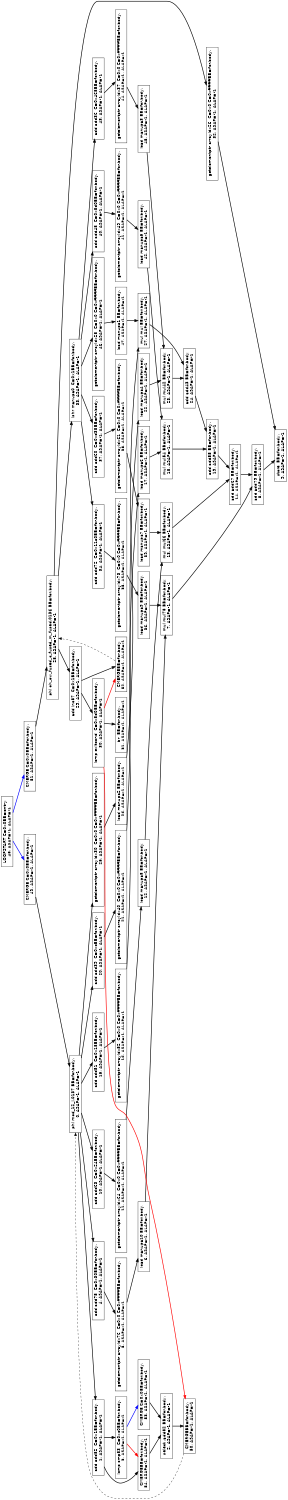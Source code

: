 digraph Region_18 {
	graph [ nslimit = "1000.0",
	orientation = landscape,
		center = true,
	page = "8.5,11",
	compound=true,
	size = "10,7.5" ] ;
"Op_48" [ fontname = "Helvetica" shape = box, label = " LOOPSTART C=0x0BB=entry,
48, ASAP=-1, ALAP=-1"]
"Op_0" [ fontname = "Helvetica" shape = box, label = " phi mod_12_i.0137 BB=for.body,
0, ASAP=-1, ALAP=-1"]
"Op_1" [ fontname = "Helvetica" shape = box, label = " add add82  C=0x1BB=for.body,
1, ASAP=-1, ALAP=-1"]
"Op_2" [ fontname = "Helvetica" shape = box, label = " select .add82 BB=for.body,
2, ASAP=-1, ALAP=-1"]
"Op_3" [ fontname = "Helvetica" shape = box, label = " icmp cmp83  C=0xc0BB=for.body,
3, ASAP=-1, ALAP=-1"]
"Op_4" [ fontname = "Helvetica" shape = box, label = " add add75  C=0x30BB=for.body,
4, ASAP=-1, ALAP=-1"]
"Op_5" [ fontname = "Helvetica" shape = box, label = " getelementptr arrayidx76  C=0x0 C=0xffffffffBB=for.body,
5, ASAP=-1, ALAP=-1"]
"Op_6" [ fontname = "Helvetica" shape = box, label = " load manupa10 BB=for.body,
6, ASAP=-1, ALAP=-1"]
"Op_7" [ fontname = "Helvetica" shape = box, label = " mul mul78 BB=for.body,
7, ASAP=-1, ALAP=-1"]
"Op_8" [ fontname = "Helvetica" shape = box, label = " add add79 BB=for.body,
8, ASAP=-1, ALAP=-1"]
"Op_9" [ fontname = "Helvetica" shape = box, label = " store  BB=for.body,
9, ASAP=-1, ALAP=-1"]
"Op_10" [ fontname = "Helvetica" shape = box, label = " add add63  C=0x24BB=for.body,
10, ASAP=-1, ALAP=-1"]
"Op_11" [ fontname = "Helvetica" shape = box, label = " getelementptr arrayidx64  C=0x0 C=0xffffffffBB=for.body,
11, ASAP=-1, ALAP=-1"]
"Op_12" [ fontname = "Helvetica" shape = box, label = " load manupa8 BB=for.body,
12, ASAP=-1, ALAP=-1"]
"Op_13" [ fontname = "Helvetica" shape = box, label = " mul mul66 BB=for.body,
13, ASAP=-1, ALAP=-1"]
"Op_14" [ fontname = "Helvetica" shape = box, label = " add add67 BB=for.body,
14, ASAP=-1, ALAP=-1"]
"Op_15" [ fontname = "Helvetica" shape = box, label = " add add51  C=0x18BB=for.body,
15, ASAP=-1, ALAP=-1"]
"Op_16" [ fontname = "Helvetica" shape = box, label = " getelementptr arrayidx52  C=0x0 C=0xffffffffBB=for.body,
16, ASAP=-1, ALAP=-1"]
"Op_17" [ fontname = "Helvetica" shape = box, label = " load manupa6 BB=for.body,
17, ASAP=-1, ALAP=-1"]
"Op_18" [ fontname = "Helvetica" shape = box, label = " mul mul54 BB=for.body,
18, ASAP=-1, ALAP=-1"]
"Op_19" [ fontname = "Helvetica" shape = box, label = " add add55 BB=for.body,
19, ASAP=-1, ALAP=-1"]
"Op_32" [ fontname = "Helvetica" shape = box, label = " getelementptr arrayidx26  C=0x0 C=0xffffffffBB=for.body,
32, ASAP=-1, ALAP=-1"]
"Op_20" [ fontname = "Helvetica" shape = box, label = " add add39  C=0xcBB=for.body,
20, ASAP=-1, ALAP=-1"]
"Op_21" [ fontname = "Helvetica" shape = box, label = " getelementptr arrayidx40  C=0x0 C=0xffffffffBB=for.body,
21, ASAP=-1, ALAP=-1"]
"Op_22" [ fontname = "Helvetica" shape = box, label = " load manupa4 BB=for.body,
22, ASAP=-1, ALAP=-1"]
"Op_23" [ fontname = "Helvetica" shape = box, label = " mul mul42 BB=for.body,
23, ASAP=-1, ALAP=-1"]
"Op_24" [ fontname = "Helvetica" shape = box, label = " add add43 BB=for.body,
24, ASAP=-1, ALAP=-1"]
"Op_25" [ fontname = "Helvetica" shape = box, label = " getelementptr arrayidx30  C=0x0 C=0xffffffffBB=for.body,
25, ASAP=-1, ALAP=-1"]
"Op_26" [ fontname = "Helvetica" shape = box, label = " load manupa2 BB=for.body,
26, ASAP=-1, ALAP=-1"]
"Op_27" [ fontname = "Helvetica" shape = box, label = " mul mul BB=for.body,
27, ASAP=-1, ALAP=-1"]
"Op_28" [ fontname = "Helvetica" shape = box, label = " phi oh_ow_fused_c_fused_m_fused.0136 BB=for.body,
28, ASAP=-1, ALAP=-1"]
"Op_29" [ fontname = "Helvetica" shape = box, label = " add inc87  C=0x1BB=for.body,
29, ASAP=-1, ALAP=-1"]
"Op_30" [ fontname = "Helvetica" shape = box, label = " icmp exitcond  C=0x8d0BB=for.body,
30, ASAP=-1, ALAP=-1"]
"Op_31" [ fontname = "Helvetica" shape = box, label = " br  BB=for.body,
31, ASAP=-1, ALAP=-1"]
"Op_53" [ fontname = "Helvetica" shape = box, label = " CMERGE C=0x0BB=for.body,
53, ASAP=-1, ALAP=-1"]
"Op_33" [ fontname = "Helvetica" shape = box, label = " lshr manupa0  C=0x1BB=for.body,
33, ASAP=-1, ALAP=-1"]
"Op_34" [ fontname = "Helvetica" shape = box, label = " add add72  C=0x11a0BB=for.body,
34, ASAP=-1, ALAP=-1"]
"Op_35" [ fontname = "Helvetica" shape = box, label = " getelementptr arrayidx73  C=0x0 C=0xffffffffBB=for.body,
35, ASAP=-1, ALAP=-1"]
"Op_36" [ fontname = "Helvetica" shape = box, label = " load manupa9 BB=for.body,
36, ASAP=-1, ALAP=-1"]
"Op_37" [ fontname = "Helvetica" shape = box, label = " add add60  C=0xd38BB=for.body,
37, ASAP=-1, ALAP=-1"]
"Op_38" [ fontname = "Helvetica" shape = box, label = " getelementptr arrayidx61  C=0x0 C=0xffffffffBB=for.body,
38, ASAP=-1, ALAP=-1"]
"Op_39" [ fontname = "Helvetica" shape = box, label = " load manupa7 BB=for.body,
39, ASAP=-1, ALAP=-1"]
"Op_40" [ fontname = "Helvetica" shape = box, label = " add add48  C=0x8d0BB=for.body,
40, ASAP=-1, ALAP=-1"]
"Op_41" [ fontname = "Helvetica" shape = box, label = " getelementptr arrayidx49  C=0x0 C=0xffffffffBB=for.body,
41, ASAP=-1, ALAP=-1"]
"Op_42" [ fontname = "Helvetica" shape = box, label = " load manupa5 BB=for.body,
42, ASAP=-1, ALAP=-1"]
"Op_43" [ fontname = "Helvetica" shape = box, label = " add add36  C=0x468BB=for.body,
43, ASAP=-1, ALAP=-1"]
"Op_44" [ fontname = "Helvetica" shape = box, label = " getelementptr arrayidx37  C=0x0 C=0xffffffffBB=for.body,
44, ASAP=-1, ALAP=-1"]
"Op_45" [ fontname = "Helvetica" shape = box, label = " load manupa3 BB=for.body,
45, ASAP=-1, ALAP=-1"]
"Op_46" [ fontname = "Helvetica" shape = box, label = " getelementptr arrayidx28  C=0x0 C=0xffffffffBB=for.body,
46, ASAP=-1, ALAP=-1"]
"Op_47" [ fontname = "Helvetica" shape = box, label = " load manupa1 BB=for.body,
47, ASAP=-1, ALAP=-1"]
"Op_49" [ fontname = "Helvetica" shape = box, label = " CMERGE C=0x0BB=for.body,
49, ASAP=-1, ALAP=-1"]
"Op_50" [ fontname = "Helvetica" shape = box, label = " CMERGEBB=for.body,
50, ASAP=-1, ALAP=-1"]
"Op_51" [ fontname = "Helvetica" shape = box, label = " CMERGE C=0x0BB=for.body,
51, ASAP=-1, ALAP=-1"]
"Op_52" [ fontname = "Helvetica" shape = box, label = " CMERGEBB=for.body,
52, ASAP=-1, ALAP=-1"]
"Op_54" [ fontname = "Helvetica" shape = box, label = " CMERGEBB=for.body,
54, ASAP=-1, ALAP=-1"]
"Op_0" -> "Op_1" [style = bold, color = black];
"Op_0" -> "Op_4" [style = bold, color = black];
"Op_0" -> "Op_10" [style = bold, color = black];
"Op_0" -> "Op_15" [style = bold, color = black];
"Op_0" -> "Op_20" [style = bold, color = black];
"Op_0" -> "Op_25" [style = bold, color = black];
"Op_1" -> "Op_3" [style = bold, color = black];
"Op_1" -> "Op_54" [style = bold, color = black];
"Op_2" -> "Op_50" [style = bold, color = black];
"Op_3" -> "Op_53" [style = bold, color = blue];
"Op_3" -> "Op_54" [style = bold, color = red];
"Op_4" -> "Op_5" [style = bold, color = black];
"Op_5" -> "Op_6" [style = bold, color = black];
"Op_6" -> "Op_7" [style = bold, color = black];
"Op_7" -> "Op_8" [style = bold, color = black];
"Op_8" -> "Op_9" [style = bold, color = black];
"Op_10" -> "Op_11" [style = bold, color = black];
"Op_11" -> "Op_12" [style = bold, color = black];
"Op_12" -> "Op_13" [style = bold, color = black];
"Op_13" -> "Op_14" [style = bold, color = black];
"Op_14" -> "Op_8" [style = bold, color = black];
"Op_15" -> "Op_16" [style = bold, color = black];
"Op_16" -> "Op_17" [style = bold, color = black];
"Op_17" -> "Op_18" [style = bold, color = black];
"Op_18" -> "Op_19" [style = bold, color = black];
"Op_19" -> "Op_14" [style = bold, color = black];
"Op_20" -> "Op_21" [style = bold, color = black];
"Op_21" -> "Op_22" [style = bold, color = black];
"Op_22" -> "Op_23" [style = bold, color = black];
"Op_23" -> "Op_24" [style = bold, color = black];
"Op_24" -> "Op_19" [style = bold, color = black];
"Op_25" -> "Op_26" [style = bold, color = black];
"Op_26" -> "Op_27" [style = bold, color = black];
"Op_27" -> "Op_24" [style = bold, color = black];
"Op_28" -> "Op_29" [style = bold, color = black];
"Op_28" -> "Op_32" [style = bold, color = black];
"Op_28" -> "Op_33" [style = bold, color = black];
"Op_29" -> "Op_30" [style = bold, color = black];
"Op_29" -> "Op_52" [style = bold, color = black];
"Op_30" -> "Op_31" [style = bold, color = black];
"Op_30" -> "Op_50" [style = bold, color = red];
"Op_30" -> "Op_52" [style = bold, color = red];
"Op_32" -> "Op_9" [style = bold, color = black];
"Op_33" -> "Op_34" [style = bold, color = black];
"Op_33" -> "Op_37" [style = bold, color = black];
"Op_33" -> "Op_40" [style = bold, color = black];
"Op_33" -> "Op_43" [style = bold, color = black];
"Op_33" -> "Op_46" [style = bold, color = black];
"Op_34" -> "Op_35" [style = bold, color = black];
"Op_35" -> "Op_36" [style = bold, color = black];
"Op_36" -> "Op_7" [style = bold, color = black];
"Op_37" -> "Op_38" [style = bold, color = black];
"Op_38" -> "Op_39" [style = bold, color = black];
"Op_39" -> "Op_13" [style = bold, color = black];
"Op_40" -> "Op_41" [style = bold, color = black];
"Op_41" -> "Op_42" [style = bold, color = black];
"Op_42" -> "Op_18" [style = bold, color = black];
"Op_43" -> "Op_44" [style = bold, color = black];
"Op_44" -> "Op_45" [style = bold, color = black];
"Op_45" -> "Op_23" [style = bold, color = black];
"Op_46" -> "Op_47" [style = bold, color = black];
"Op_47" -> "Op_27" [style = bold, color = black];
"Op_48" -> "Op_49" [style = bold, color = blue];
"Op_48" -> "Op_51" [style = bold, color = blue];
"Op_49" -> "Op_0" [style = bold, color = black];
"Op_50" -> "Op_0" [style = dashed, color = black];
"Op_51" -> "Op_28" [style = bold, color = black];
"Op_52" -> "Op_28" [style = dashed, color = black];
"Op_53" -> "Op_2" [style = bold, color = black];
"Op_54" -> "Op_2" [style = bold, color = black];
}

